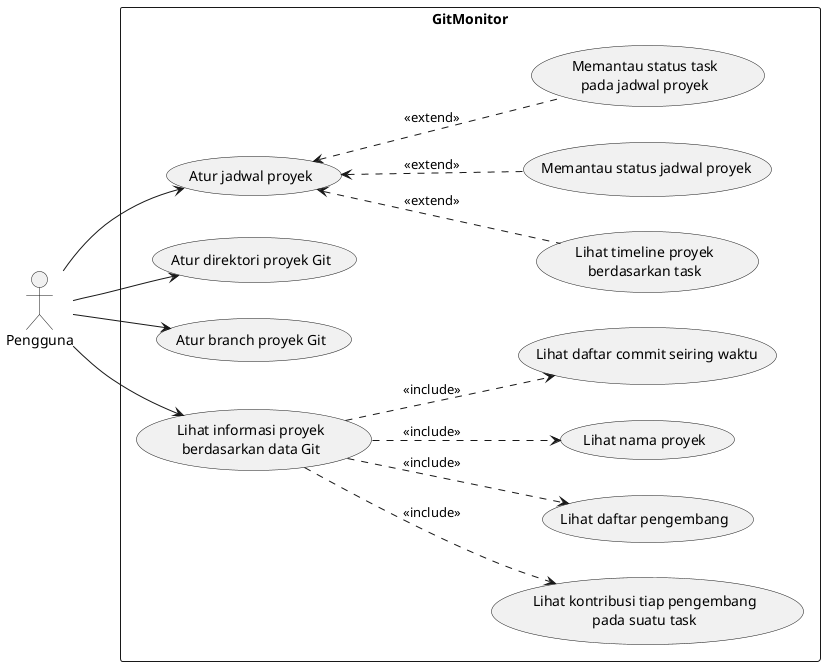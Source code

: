 @startuml use_case
skinparam monochrome true
left to right direction
skinparam backgroundcolor transparent
actor Pengguna as u
rectangle "GitMonitor" {
    usecase "Atur direktori proyek Git" as uc1
    usecase "Atur branch proyek Git" as uc2
    usecase "Atur jadwal proyek" as uc3
    usecase "Lihat timeline proyek\nberdasarkan task" as uc4
    usecase "Memantau status jadwal proyek" as uc5
    usecase "Lihat informasi proyek\nberdasarkan data Git" as uc6
    usecase "Lihat kontribusi tiap pengembang\npada suatu task" as uc7
    usecase "Lihat daftar pengembang" as uc8
    usecase "Lihat nama proyek" as uc9
    usecase "Lihat daftar commit seiring waktu" as uc10
    usecase "Memantau status task\npada jadwal proyek" as uc11
} 

u --> uc1
u --> uc2
u -> uc3
u --> uc6

uc3 <.. uc4 : <<extend>>
uc3 <.. uc5 : <<extend>>
uc3 <.. uc11 : <<extend>>

uc6 ..> uc7 : <<include>> 
uc6 ..> uc8 : <<include>>
uc6 ..> uc9 : <<include>>
uc6 ..> uc10 : <<include>>
@enduml